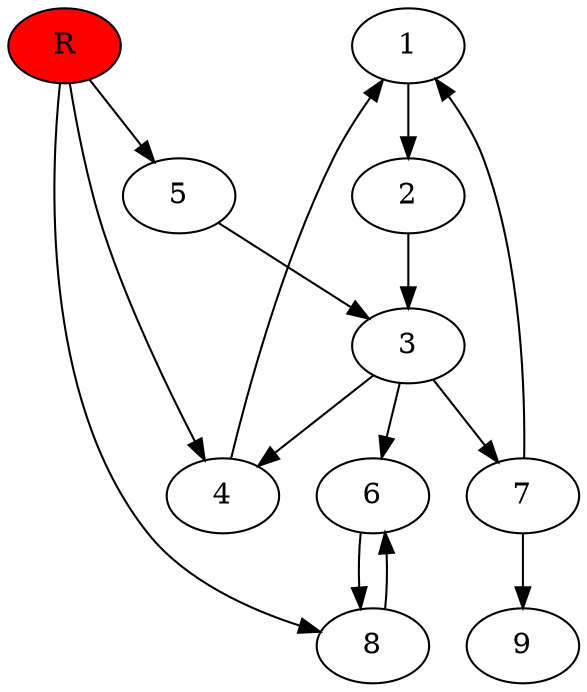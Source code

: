 digraph prb34705 {
	1
	2
	3
	4
	5
	6
	7
	8
	R [fillcolor="#ff0000" style=filled]
	1 -> 2
	2 -> 3
	3 -> 4
	3 -> 6
	3 -> 7
	4 -> 1
	5 -> 3
	6 -> 8
	7 -> 1
	7 -> 9
	8 -> 6
	R -> 4
	R -> 5
	R -> 8
}

